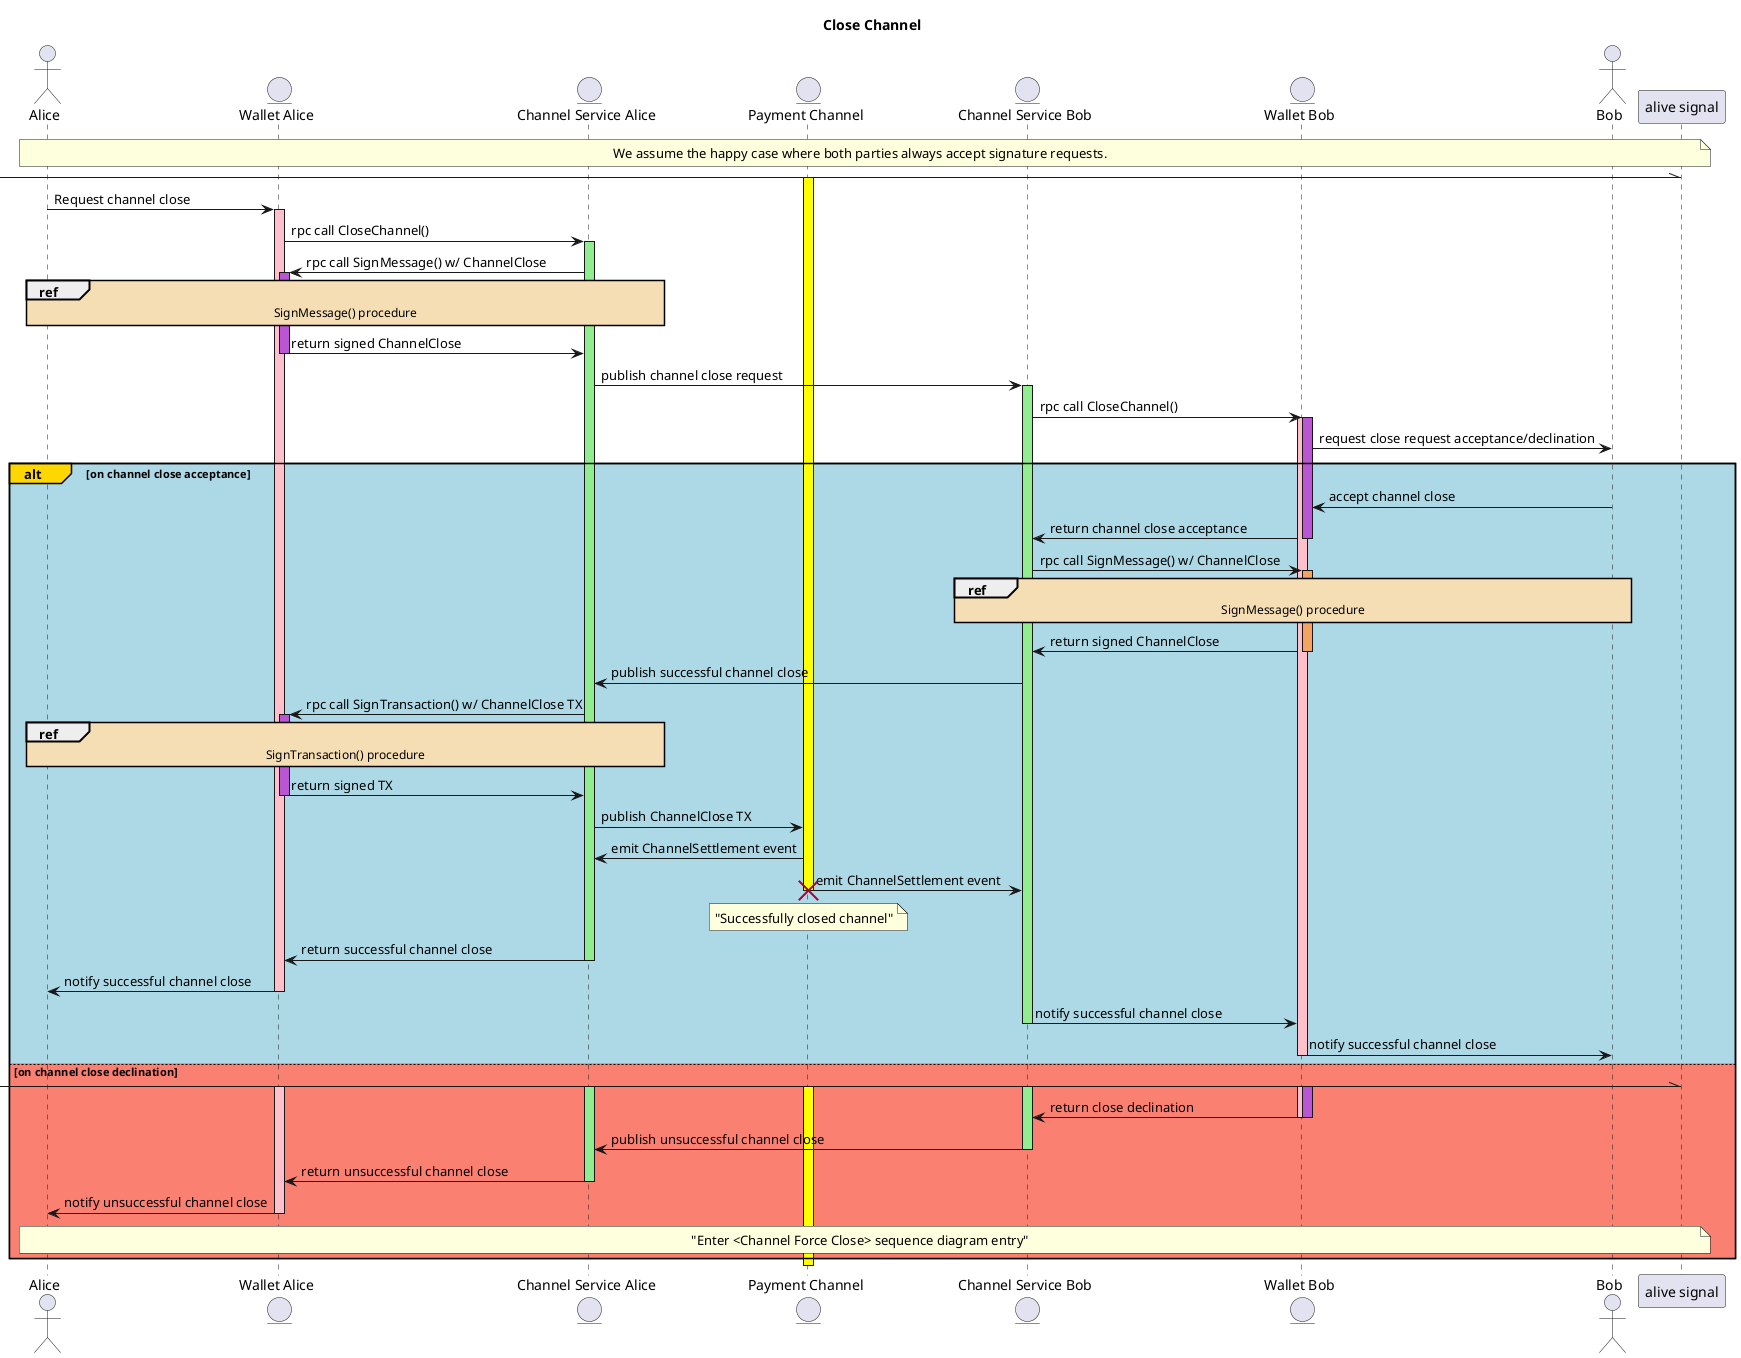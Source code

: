 @startuml
actor Alice as A
entity "Wallet Alice" as WA
entity "Channel Service Alice" as CSA
entity "Payment Channel" as PC
entity "Channel Service Bob" as CSB
entity "Wallet Bob" as WB
actor Bob as B

skinparam sequenceReferenceBackgroundColor wheat

title Close Channel

note across: We assume the happy case where both parties always accept signature requests.

[-\\ "alive signal"
activate PC #yellow
A -> WA : Request channel close
activate WA #pink
WA -> CSA : rpc call CloseChannel()
activate CSA #lightgreen
CSA -> WA : rpc call SignMessage() w/ ChannelClose
activate WA #mediumorchid
ref over A, WA, CSA : SignMessage() procedure
WA -> CSA : return signed ChannelClose
deactivate WA
CSA -> CSB : publish channel close request
activate CSB #lightgreen
CSB -> WB : rpc call CloseChannel()
activate WB #pink
activate WB #mediumorchid
WB -> B : request close request acceptance/declination
alt#gold #lightblue on channel close acceptance
  B -> WB : accept channel close
  WB -> CSB : return channel close acceptance
  deactivate WB
  CSB -> WB : rpc call SignMessage() w/ ChannelClose
  activate WB #sandybrown
  ref over B, WB, CSB : SignMessage() procedure
  WB -> CSB : return signed ChannelClose
  deactivate WB
  CSB -> CSA : publish successful channel close
  CSA -> WA : rpc call SignTransaction() w/ ChannelClose TX
  activate WA #mediumorchid
  ref over A, CSA, WA : SignTransaction() procedure
  WA -> CSA : return signed TX
  deactivate WA
  CSA -> PC : publish ChannelClose TX
  PC -> CSA : emit ChannelSettlement event
  PC -> CSB : emit ChannelSettlement event
  note over PC: "Successfully closed channel"
  destroy PC
  CSA -> WA : return successful channel close
  deactivate CSA
  WA -> A : notify successful channel close
  deactivate WA
  CSB -> WB : notify successful channel close
  deactivate CSB
  WB -> B : notify successful channel close
  deactivate WB
else #salmon on channel close declination
  [-\\ "alive signal"
  activate PC #yellow
  activate WB #pink
  activate WB #mediumorchid
  activate CSB #lightgreen
  activate WA #pink
  activate CSA #lightgreen
  WB -> CSB : return close declination
  deactivate WB
  deactivate WB
  CSB -> CSA : publish unsuccessful channel close
  deactivate CSB
  CSA -> WA : return unsuccessful channel close
  deactivate CSA
  WA -> A : notify unsuccessful channel close
  deactivate WA
  note across: "Enter <Channel Force Close> sequence diagram entry"
end
deactivate PC


@enduml
